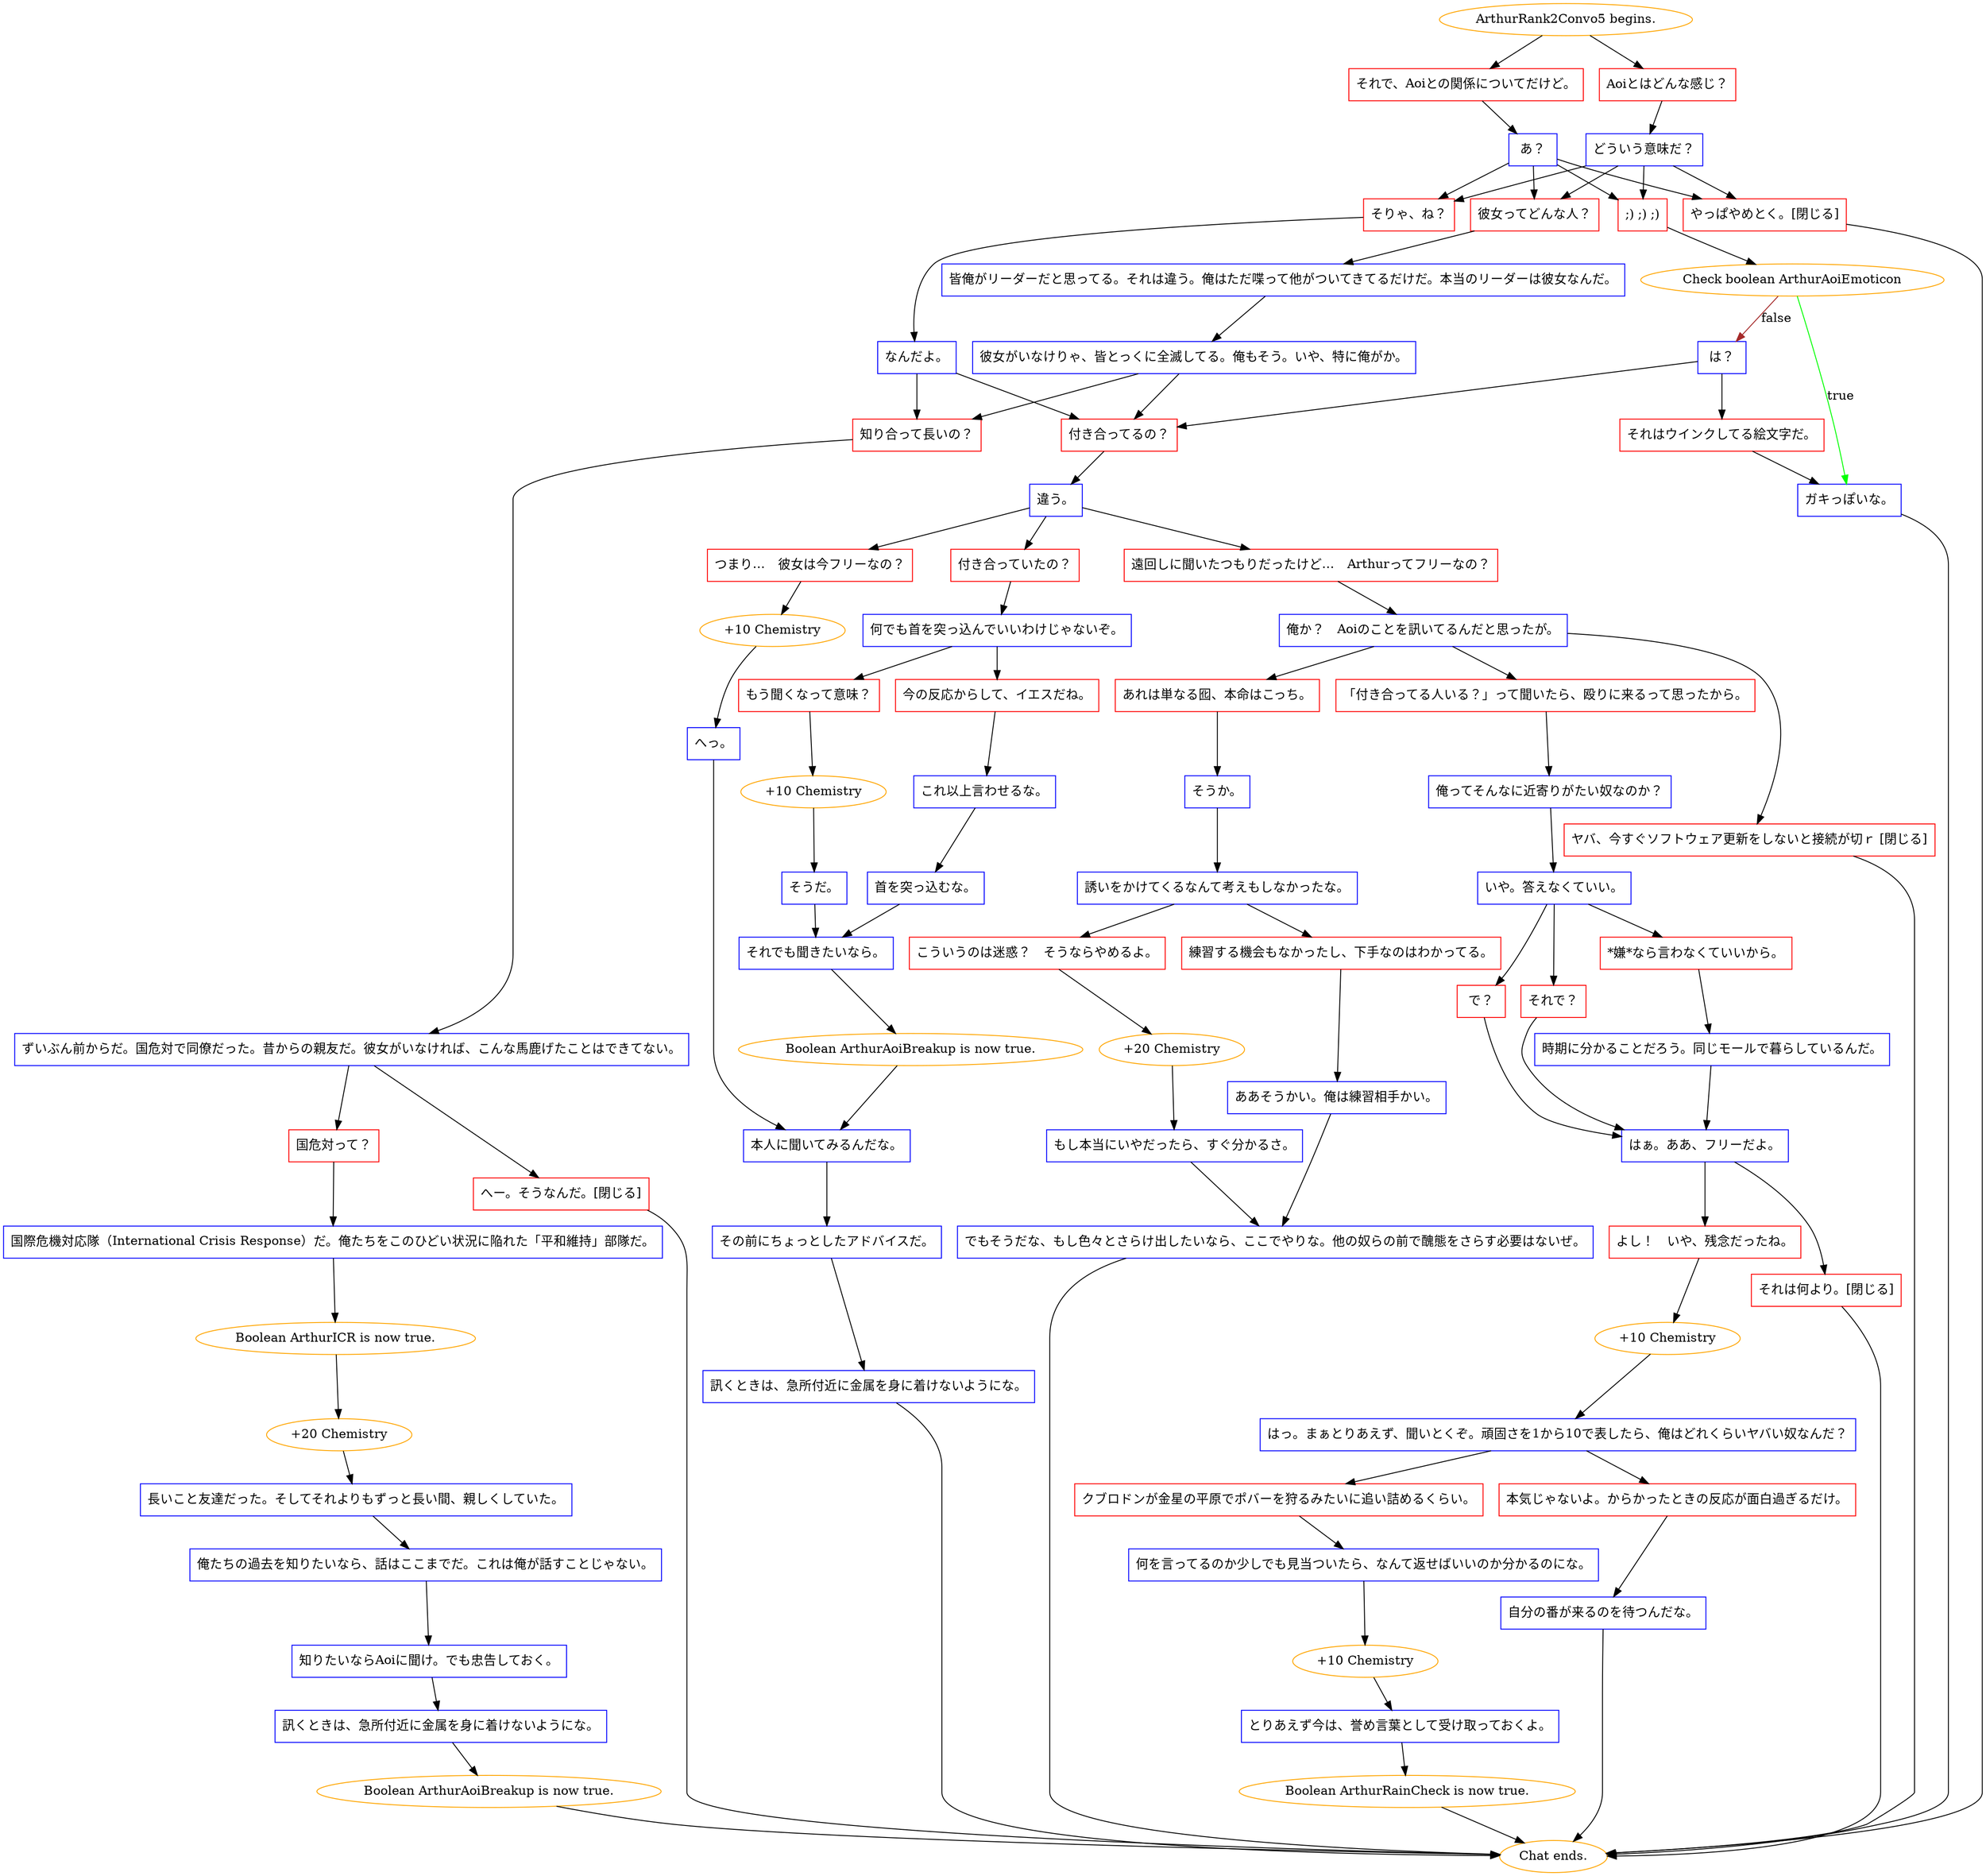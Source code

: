digraph {
	"ArthurRank2Convo5 begins." [color=orange];
		"ArthurRank2Convo5 begins." -> j1377494266;
		"ArthurRank2Convo5 begins." -> j2683986394;
	j1377494266 [label="Aoiとはどんな感じ？",shape=box,color=red];
		j1377494266 -> j3721328469;
	j2683986394 [label="それで、Aoiとの関係についてだけど。",shape=box,color=red];
		j2683986394 -> j3406457530;
	j3721328469 [label="どういう意味だ？",shape=box,color=blue];
		j3721328469 -> j2533322193;
		j3721328469 -> j1372549554;
		j3721328469 -> j3444455187;
		j3721328469 -> j3960697826;
	j3406457530 [label="あ？",shape=box,color=blue];
		j3406457530 -> j2533322193;
		j3406457530 -> j1372549554;
		j3406457530 -> j3444455187;
		j3406457530 -> j3960697826;
	j2533322193 [label="彼女ってどんな人？",shape=box,color=red];
		j2533322193 -> j3344236284;
	j1372549554 [label="そりゃ、ね？",shape=box,color=red];
		j1372549554 -> j1565376857;
	j3444455187 [label=";) ;) ;)",shape=box,color=red];
		j3444455187 -> j2572511845;
	j3960697826 [label="やっぱやめとく。[閉じる]",shape=box,color=red];
		j3960697826 -> "Chat ends.";
	j3344236284 [label="皆俺がリーダーだと思ってる。それは違う。俺はただ喋って他がついてきてるだけだ。本当のリーダーは彼女なんだ。",shape=box,color=blue];
		j3344236284 -> j1639101287;
	j1565376857 [label="なんだよ。",shape=box,color=blue];
		j1565376857 -> j2552997082;
		j1565376857 -> j372364869;
	j2572511845 [label="Check boolean ArthurAoiEmoticon",color=orange];
		j2572511845 -> j1763929917 [label=true,color=green];
		j2572511845 -> j2413202032 [label=false,color=brown];
	"Chat ends." [color=orange];
	j1639101287 [label="彼女がいなけりゃ、皆とっくに全滅してる。俺もそう。いや、特に俺がか。",shape=box,color=blue];
		j1639101287 -> j372364869;
		j1639101287 -> j2552997082;
	j2552997082 [label="付き合ってるの？",shape=box,color=red];
		j2552997082 -> j1233811992;
	j372364869 [label="知り合って長いの？",shape=box,color=red];
		j372364869 -> j1557229958;
	j1763929917 [label="ガキっぽいな。",shape=box,color=blue];
		j1763929917 -> "Chat ends.";
	j2413202032 [label="は？",shape=box,color=blue];
		j2413202032 -> j2614504988;
		j2413202032 -> j2552997082;
	j1233811992 [label="違う。",shape=box,color=blue];
		j1233811992 -> j2367947844;
		j1233811992 -> j733539155;
		j1233811992 -> j2476295122;
	j1557229958 [label="ずいぶん前からだ。国危対で同僚だった。昔からの親友だ。彼女がいなければ、こんな馬鹿げたことはできてない。",shape=box,color=blue];
		j1557229958 -> j3978552840;
		j1557229958 -> j1571486309;
	j2614504988 [label="それはウインクしてる絵文字だ。",shape=box,color=red];
		j2614504988 -> j1763929917;
	j2367947844 [label="つまり…　彼女は今フリーなの？",shape=box,color=red];
		j2367947844 -> j1439469387;
	j733539155 [label="付き合っていたの？",shape=box,color=red];
		j733539155 -> j3249982067;
	j2476295122 [label="遠回しに聞いたつもりだったけど…　Arthurってフリーなの？",shape=box,color=red];
		j2476295122 -> j1555689615;
	j3978552840 [label="国危対って？",shape=box,color=red];
		j3978552840 -> j1673146725;
	j1571486309 [label="へー。そうなんだ。[閉じる]",shape=box,color=red];
		j1571486309 -> "Chat ends.";
	j1439469387 [label="+10 Chemistry",color=orange];
		j1439469387 -> j2732788014;
	j3249982067 [label="何でも首を突っ込んでいいわけじゃないぞ。",shape=box,color=blue];
		j3249982067 -> j3774949620;
		j3249982067 -> j3937033283;
	j1555689615 [label="俺か？　Aoiのことを訊いてるんだと思ったが。",shape=box,color=blue];
		j1555689615 -> j3869957968;
		j1555689615 -> j4068712082;
		j1555689615 -> j410808122;
	j1673146725 [label="国際危機対応隊（International Crisis Response）だ。俺たちをこのひどい状況に陥れた「平和維持」部隊だ。",shape=box,color=blue];
		j1673146725 -> j553395283;
	j2732788014 [label="へっ。",shape=box,color=blue];
		j2732788014 -> j2096128067;
	j3774949620 [label="今の反応からして、イエスだね。",shape=box,color=red];
		j3774949620 -> j1363925744;
	j3937033283 [label="もう聞くなって意味？",shape=box,color=red];
		j3937033283 -> j2265075724;
	j3869957968 [label="あれは単なる囮、本命はこっち。",shape=box,color=red];
		j3869957968 -> j3899867327;
	j4068712082 [label="「付き合ってる人いる？」って聞いたら、殴りに来るって思ったから。",shape=box,color=red];
		j4068712082 -> j3072335165;
	j410808122 [label="ヤバ、今すぐソフトウェア更新をしないと接続が切ｒ [閉じる]",shape=box,color=red];
		j410808122 -> "Chat ends.";
	j553395283 [label="Boolean ArthurICR is now true.",color=orange];
		j553395283 -> j440842641;
	j2096128067 [label="本人に聞いてみるんだな。",shape=box,color=blue];
		j2096128067 -> j2072923457;
	j1363925744 [label="これ以上言わせるな。",shape=box,color=blue];
		j1363925744 -> j2340644772;
	j2265075724 [label="+10 Chemistry",color=orange];
		j2265075724 -> j2060120236;
	j3899867327 [label="そうか。",shape=box,color=blue];
		j3899867327 -> j3008694282;
	j3072335165 [label="俺ってそんなに近寄りがたい奴なのか？",shape=box,color=blue];
		j3072335165 -> j1872275075;
	j440842641 [label="+20 Chemistry",color=orange];
		j440842641 -> j1950015818;
	j2072923457 [label="その前にちょっとしたアドバイスだ。",shape=box,color=blue];
		j2072923457 -> j2931829529;
	j2340644772 [label="首を突っ込むな。",shape=box,color=blue];
		j2340644772 -> j3951157227;
	j2060120236 [label="そうだ。",shape=box,color=blue];
		j2060120236 -> j3951157227;
	j3008694282 [label="誘いをかけてくるなんて考えもしなかったな。",shape=box,color=blue];
		j3008694282 -> j229212087;
		j3008694282 -> j3850785603;
	j1872275075 [label="いや。答えなくていい。",shape=box,color=blue];
		j1872275075 -> j2737018598;
		j1872275075 -> j3477950648;
		j1872275075 -> j770482156;
	j1950015818 [label="長いこと友達だった。そしてそれよりもずっと長い間、親しくしていた。",shape=box,color=blue];
		j1950015818 -> j1048452153;
	j2931829529 [label="訊くときは、急所付近に金属を身に着けないようにな。",shape=box,color=blue];
		j2931829529 -> "Chat ends.";
	j3951157227 [label="それでも聞きたいなら。",shape=box,color=blue];
		j3951157227 -> j2419414054;
	j229212087 [label="こういうのは迷惑？　そうならやめるよ。",shape=box,color=red];
		j229212087 -> j3582607091;
	j3850785603 [label="練習する機会もなかったし、下手なのはわかってる。",shape=box,color=red];
		j3850785603 -> j2741703446;
	j2737018598 [label="で？",shape=box,color=red];
		j2737018598 -> j2721284726;
	j3477950648 [label="それで？",shape=box,color=red];
		j3477950648 -> j2721284726;
	j770482156 [label="*嫌*なら言わなくていいから。",shape=box,color=red];
		j770482156 -> j899023568;
	j1048452153 [label="俺たちの過去を知りたいなら、話はここまでだ。これは俺が話すことじゃない。",shape=box,color=blue];
		j1048452153 -> j980817978;
	j2419414054 [label="Boolean ArthurAoiBreakup is now true.",color=orange];
		j2419414054 -> j2096128067;
	j3582607091 [label="+20 Chemistry",color=orange];
		j3582607091 -> j1670689330;
	j2741703446 [label="ああそうかい。俺は練習相手かい。",shape=box,color=blue];
		j2741703446 -> j2995028556;
	j2721284726 [label="はぁ。ああ、フリーだよ。",shape=box,color=blue];
		j2721284726 -> j2254547316;
		j2721284726 -> j1043085905;
	j899023568 [label="時期に分かることだろう。同じモールで暮らしているんだ。",shape=box,color=blue];
		j899023568 -> j2721284726;
	j980817978 [label="知りたいならAoiに聞け。でも忠告しておく。",shape=box,color=blue];
		j980817978 -> j1369493473;
	j1670689330 [label="もし本当にいやだったら、すぐ分かるさ。",shape=box,color=blue];
		j1670689330 -> j2995028556;
	j2995028556 [label="でもそうだな、もし色々とさらけ出したいなら、ここでやりな。他の奴らの前で醜態をさらす必要はないぜ。",shape=box,color=blue];
		j2995028556 -> "Chat ends.";
	j2254547316 [label="よし！　いや、残念だったね。",shape=box,color=red];
		j2254547316 -> j2923527985;
	j1043085905 [label="それは何より。[閉じる]",shape=box,color=red];
		j1043085905 -> "Chat ends.";
	j1369493473 [label="訊くときは、急所付近に金属を身に着けないようにな。",shape=box,color=blue];
		j1369493473 -> j122023758;
	j2923527985 [label="+10 Chemistry",color=orange];
		j2923527985 -> j4249180631;
	j122023758 [label="Boolean ArthurAoiBreakup is now true.",color=orange];
		j122023758 -> "Chat ends.";
	j4249180631 [label="はっ。まぁとりあえず、聞いとくぞ。頑固さを1から10で表したら、俺はどれくらいヤバい奴なんだ？",shape=box,color=blue];
		j4249180631 -> j380727384;
		j4249180631 -> j2281479317;
	j380727384 [label="クブロドンが金星の平原でポバーを狩るみたいに追い詰めるくらい。",shape=box,color=red];
		j380727384 -> j1369621810;
	j2281479317 [label="本気じゃないよ。からかったときの反応が面白過ぎるだけ。",shape=box,color=red];
		j2281479317 -> j1441425798;
	j1369621810 [label="何を言ってるのか少しでも見当ついたら、なんて返せばいいのか分かるのにな。",shape=box,color=blue];
		j1369621810 -> j1072185071;
	j1441425798 [label="自分の番が来るのを待つんだな。",shape=box,color=blue];
		j1441425798 -> "Chat ends.";
	j1072185071 [label="+10 Chemistry",color=orange];
		j1072185071 -> j2061309146;
	j2061309146 [label="とりあえず今は、誉め言葉として受け取っておくよ。",shape=box,color=blue];
		j2061309146 -> j1820130911;
	j1820130911 [label="Boolean ArthurRainCheck is now true.",color=orange];
		j1820130911 -> "Chat ends.";
}